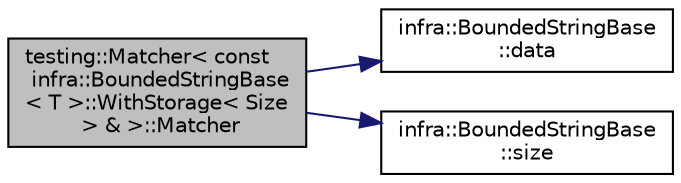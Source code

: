 digraph "testing::Matcher&lt; const infra::BoundedStringBase&lt; T &gt;::WithStorage&lt; Size &gt; &amp; &gt;::Matcher"
{
 // INTERACTIVE_SVG=YES
  edge [fontname="Helvetica",fontsize="10",labelfontname="Helvetica",labelfontsize="10"];
  node [fontname="Helvetica",fontsize="10",shape=record];
  rankdir="LR";
  Node6 [label="testing::Matcher\< const\l infra::BoundedStringBase\l\< T \>::WithStorage\< Size\l \> & \>::Matcher",height=0.2,width=0.4,color="black", fillcolor="grey75", style="filled", fontcolor="black"];
  Node6 -> Node7 [color="midnightblue",fontsize="10",style="solid",fontname="Helvetica"];
  Node7 [label="infra::BoundedStringBase\l::data",height=0.2,width=0.4,color="black", fillcolor="white", style="filled",URL="$d1/d2a/classinfra_1_1_bounded_string_base.html#a57455846718e9b0d57f2c89ae6a6924e"];
  Node6 -> Node8 [color="midnightblue",fontsize="10",style="solid",fontname="Helvetica"];
  Node8 [label="infra::BoundedStringBase\l::size",height=0.2,width=0.4,color="black", fillcolor="white", style="filled",URL="$d1/d2a/classinfra_1_1_bounded_string_base.html#aab36b8eaee21d6ab3be734e07f499382"];
}

